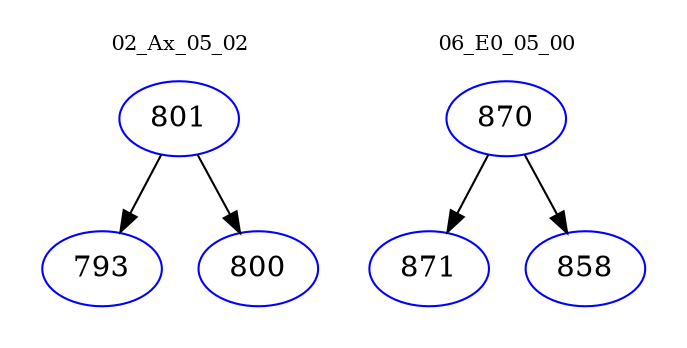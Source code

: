 digraph{
subgraph cluster_0 {
color = white
label = "02_Ax_05_02";
fontsize=10;
T0_801 [label="801", color="blue"]
T0_801 -> T0_793 [color="black"]
T0_793 [label="793", color="blue"]
T0_801 -> T0_800 [color="black"]
T0_800 [label="800", color="blue"]
}
subgraph cluster_1 {
color = white
label = "06_E0_05_00";
fontsize=10;
T1_870 [label="870", color="blue"]
T1_870 -> T1_871 [color="black"]
T1_871 [label="871", color="blue"]
T1_870 -> T1_858 [color="black"]
T1_858 [label="858", color="blue"]
}
}
